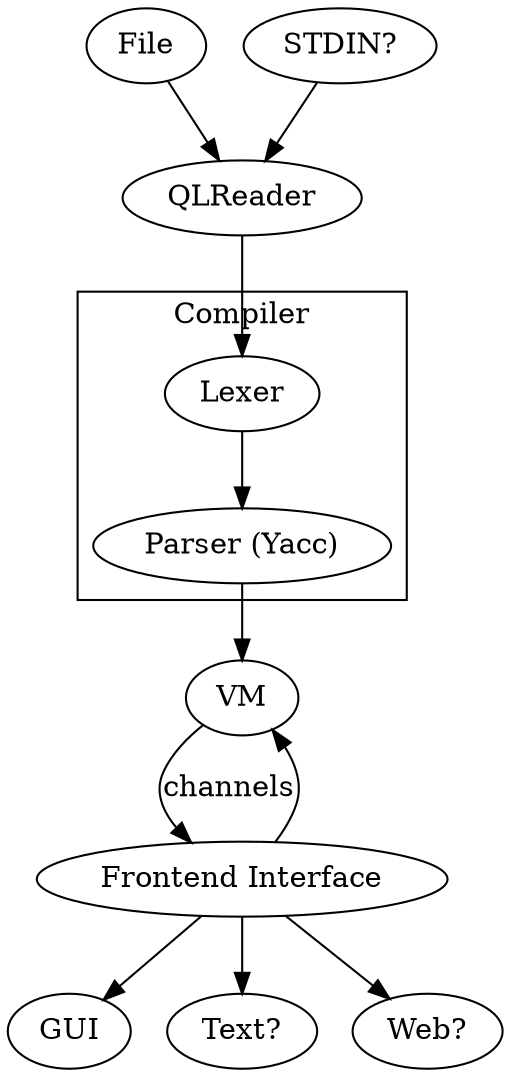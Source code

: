 // Architecture - 2015-02-02T1107
// 2015-02-02T2264 - Updating to acknowledge the existence of a lexer and a parser.
digraph g{
	"File" -> "QLReader"
	"STDIN?" -> "QLReader"

	"QLReader" -> "Lexer"
	subgraph clusterCompiler {
		label="Compiler"
		"Lexer" -> "Parser (Yacc)"
	}
	"Parser (Yacc)" -> "VM"

	"VM" -> "Frontend Interface" [label="channels"]
	"Frontend Interface" -> "VM"

	"Frontend Interface" -> "GUI"
	"Frontend Interface" -> "Text?"
	"Frontend Interface" -> "Web?"
}